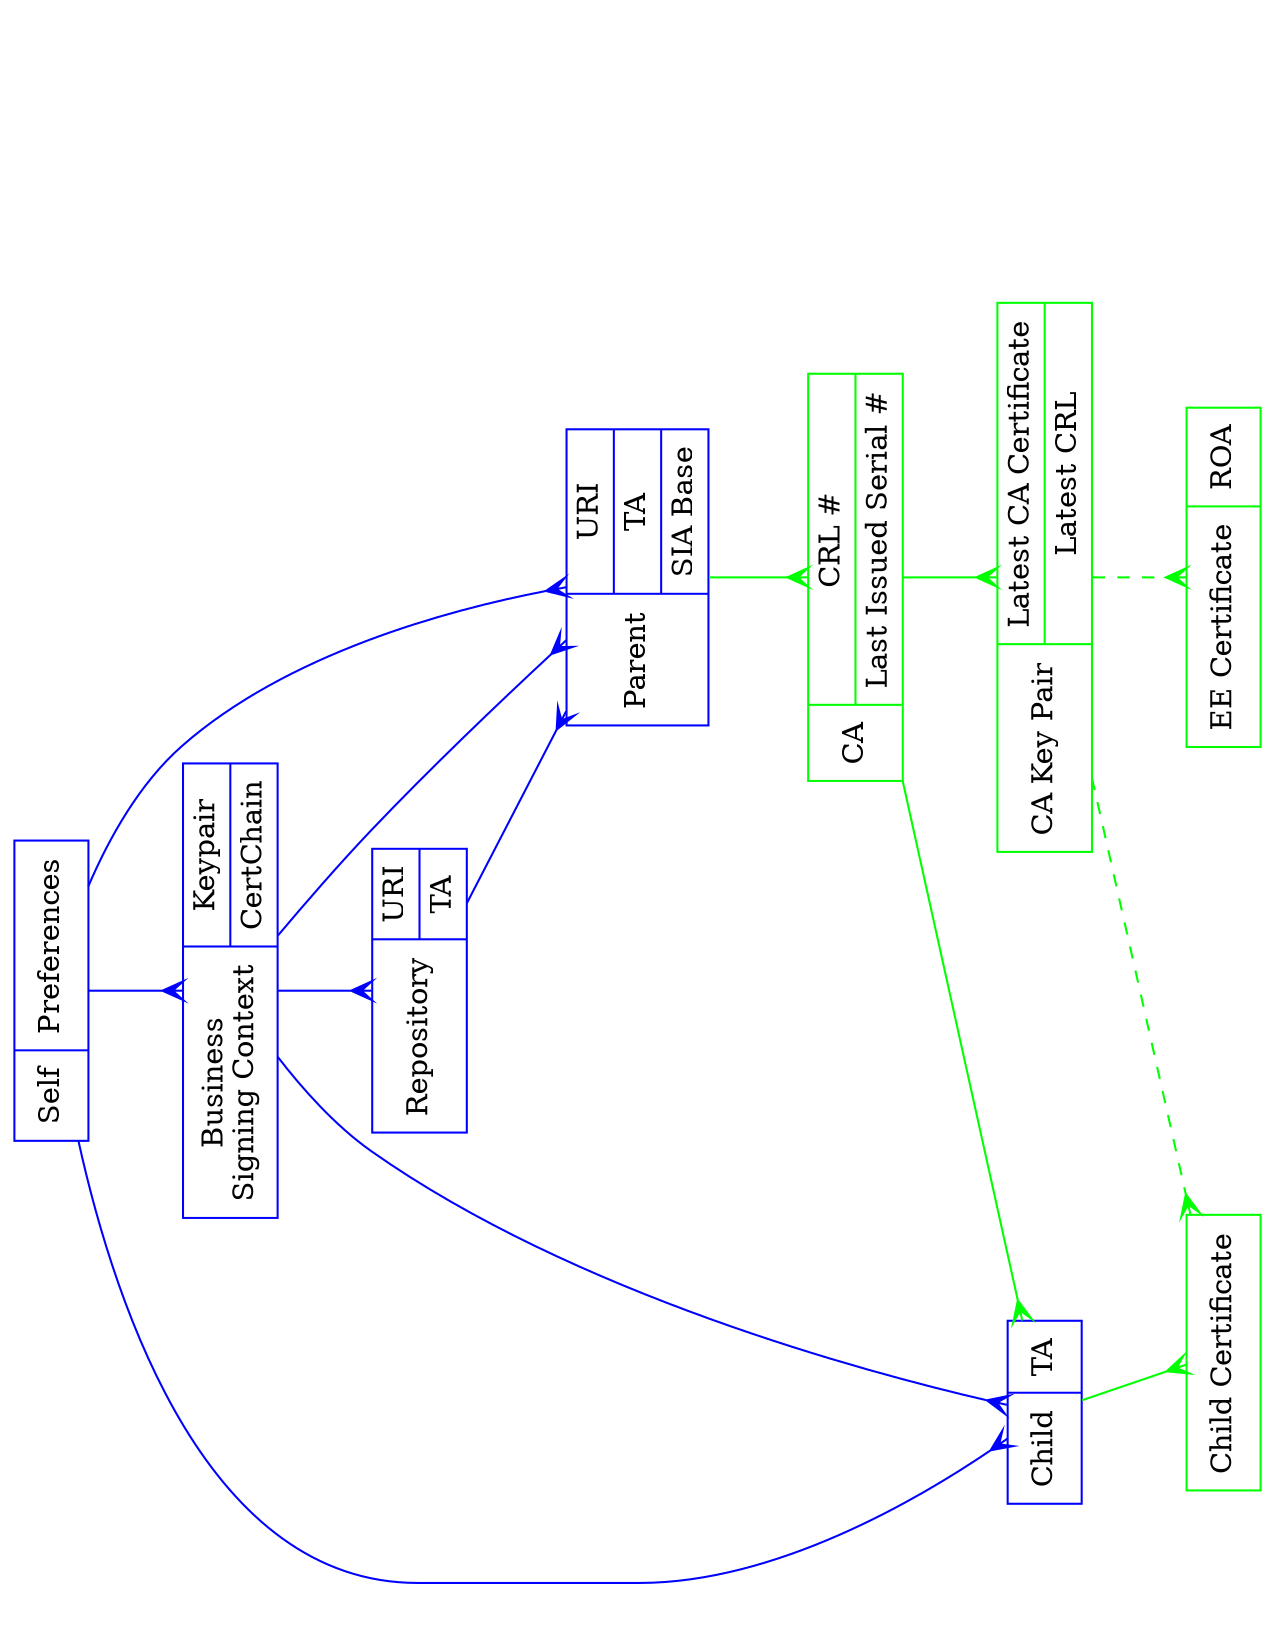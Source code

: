 // $URL$
// $Id$
//
// {arrowhead,arrowtail} shapes indicate database object relationships:
//   1-  none
//   m-  crow
//
// Color code:
//   Blue:  visible in left-right protocol
//   Green: created on the fly

digraph rpki_engine_objects {
	rotate=90;	size="11,8.5";	splines=true;	ratio=fill;
	node		[ shape=record ];

	// Objects visible in left-to-right protocol
	node		[ color=blue ];
	self		[ label="Self|{Preferences}" ];
	parent		[ label="Parent|{URI|TA|SIA Base}" ];
	repo		[ label="Repository|{URI|TA}" ];
	child		[ label="Child|{TA}" ];
	biz_sign	[ label="Business\nSigning Context|{Keypair|CertChain}" ];

	// Objects created on the fly by the RPKI engine
	node		[ color=green ];
	ca		[ label="CA|{CRL #|Last Issued Serial #}" ];
	child_cert	[ label="Child Certificate" ];
	ee_cert		[ label="EE Certificate|{ROA}" ];
	ca_key_pair	[ label="CA Key Pair|{Latest CA Certificate|Latest CRL}" ];

	// One-many mappings
	edge [ color=blue, arrowtail=none, arrowhead=crow ];
	self -> biz_sign;
	biz_sign -> child;
	biz_sign -> parent;
	biz_sign -> repo;
	self -> child;
	self -> parent;
	repo -> parent;

	// This is many-many because each child is an entity, each CA
	// can have multiple children, and each child can hold certs
	// from multiple CAs (thanks, RobL).
	//
	ca -> child	[ color=green, arrowtail=crow, arrowhead=crow ];


	// One-many mappings
	edge [ color=green, arrowtail=none, arrowhead=crow ];
	ca -> ca_key_pair;
	child -> child_cert;
	parent -> ca;

	// Weird one-many
	edge [ color=green, arrowtail=none, arrowhead=crow, style=dashed ];
	ca_key_pair -> child_cert;
	ca_key_pair -> ee_cert;
}

// Local Variables:
// compile-command: "dot -Tps2 repository-engine-objects.dot | ps2pdf - repository-engine-objects.pdf"
// End:
